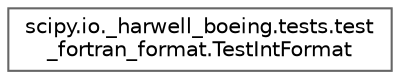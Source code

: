 digraph "Graphical Class Hierarchy"
{
 // LATEX_PDF_SIZE
  bgcolor="transparent";
  edge [fontname=Helvetica,fontsize=10,labelfontname=Helvetica,labelfontsize=10];
  node [fontname=Helvetica,fontsize=10,shape=box,height=0.2,width=0.4];
  rankdir="LR";
  Node0 [id="Node000000",label="scipy.io._harwell_boeing.tests.test\l_fortran_format.TestIntFormat",height=0.2,width=0.4,color="grey40", fillcolor="white", style="filled",URL="$de/d51/classscipy_1_1io_1_1__harwell__boeing_1_1tests_1_1test__fortran__format_1_1TestIntFormat.html",tooltip=" "];
}
